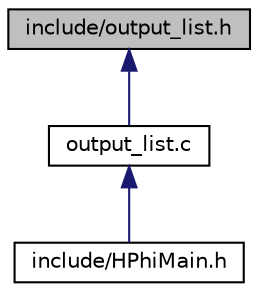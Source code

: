 digraph "include/output_list.h"
{
 // INTERACTIVE_SVG=YES
  edge [fontname="Helvetica",fontsize="10",labelfontname="Helvetica",labelfontsize="10"];
  node [fontname="Helvetica",fontsize="10",shape=record];
  Node1 [label="include/output_list.h",height=0.2,width=0.4,color="black", fillcolor="grey75", style="filled", fontcolor="black"];
  Node1 -> Node2 [dir="back",color="midnightblue",fontsize="10",style="solid",fontname="Helvetica"];
  Node2 [label="output_list.c",height=0.2,width=0.4,color="black", fillcolor="white", style="filled",URL="$output__list_8c.html"];
  Node2 -> Node3 [dir="back",color="midnightblue",fontsize="10",style="solid",fontname="Helvetica"];
  Node3 [label="include/HPhiMain.h",height=0.2,width=0.4,color="black", fillcolor="white", style="filled",URL="$_h_phi_main_8h.html"];
}

